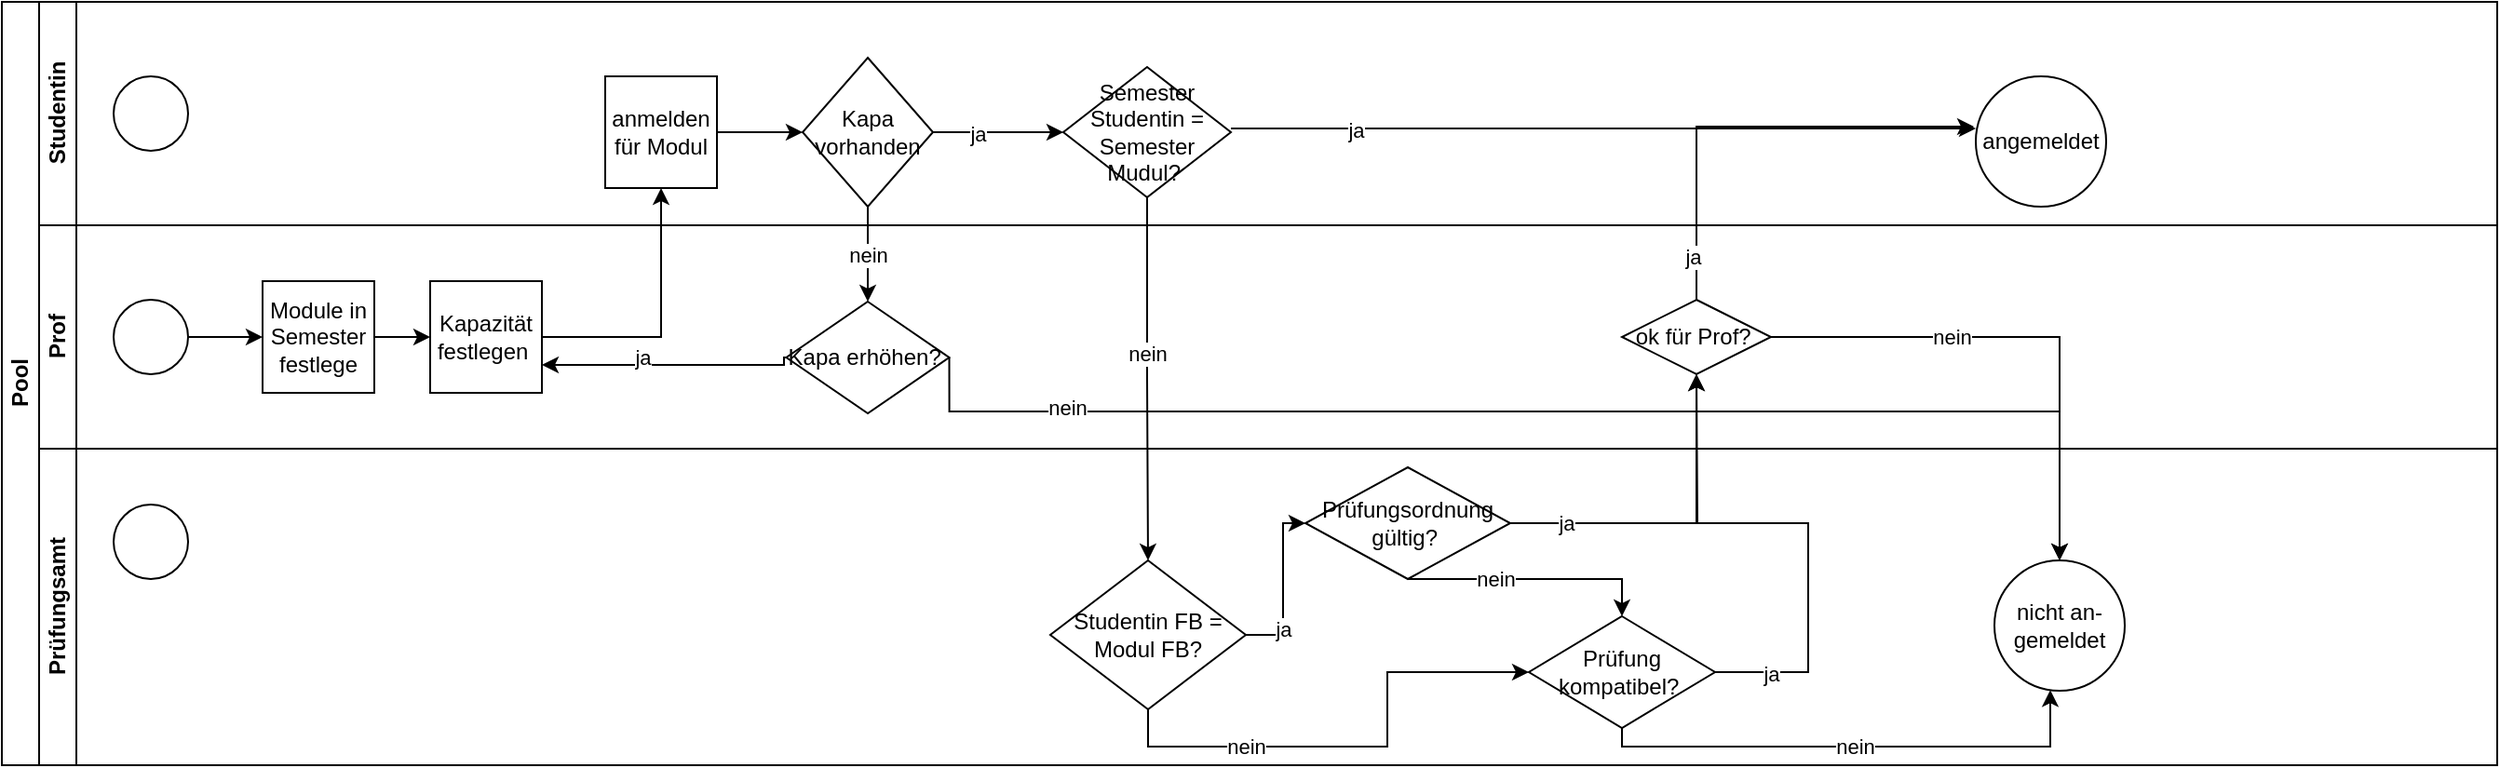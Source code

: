 <mxfile version="17.4.5" type="github">
  <diagram id="prtHgNgQTEPvFCAcTncT" name="Page-1">
    <mxGraphModel dx="1069" dy="450" grid="1" gridSize="10" guides="1" tooltips="1" connect="1" arrows="1" fold="1" page="1" pageScale="1" pageWidth="827" pageHeight="1169" math="0" shadow="0">
      <root>
        <mxCell id="0" />
        <mxCell id="1" parent="0" />
        <mxCell id="dNxyNK7c78bLwvsdeMH5-19" value="Pool" style="swimlane;html=1;childLayout=stackLayout;resizeParent=1;resizeParentMax=0;horizontal=0;startSize=20;horizontalStack=0;" parent="1" vertex="1">
          <mxGeometry x="90" y="120" width="1340" height="410" as="geometry" />
        </mxCell>
        <mxCell id="dNxyNK7c78bLwvsdeMH5-20" value="Studentin" style="swimlane;html=1;startSize=20;horizontal=0;" parent="dNxyNK7c78bLwvsdeMH5-19" vertex="1">
          <mxGeometry x="20" width="1320" height="120" as="geometry" />
        </mxCell>
        <mxCell id="dNxyNK7c78bLwvsdeMH5-23" value="" style="ellipse;whiteSpace=wrap;html=1;" parent="dNxyNK7c78bLwvsdeMH5-20" vertex="1">
          <mxGeometry x="40" y="40" width="40" height="40" as="geometry" />
        </mxCell>
        <mxCell id="Oq4BOqGx3CJSOvPewIgx-16" style="edgeStyle=orthogonalEdgeStyle;rounded=0;orthogonalLoop=1;jettySize=auto;html=1;exitX=1;exitY=0.5;exitDx=0;exitDy=0;entryX=0;entryY=0.5;entryDx=0;entryDy=0;" edge="1" parent="dNxyNK7c78bLwvsdeMH5-20" source="dNxyNK7c78bLwvsdeMH5-24" target="dNxyNK7c78bLwvsdeMH5-36">
          <mxGeometry relative="1" as="geometry" />
        </mxCell>
        <mxCell id="dNxyNK7c78bLwvsdeMH5-24" value="anmelden für Modul" style="rounded=0;whiteSpace=wrap;html=1;fontFamily=Helvetica;fontSize=12;fontColor=#000000;align=center;" parent="dNxyNK7c78bLwvsdeMH5-20" vertex="1">
          <mxGeometry x="304" y="40" width="60" height="60" as="geometry" />
        </mxCell>
        <mxCell id="dNxyNK7c78bLwvsdeMH5-28" value="Semester Studentin = Semester Mudul?&amp;nbsp;" style="rhombus;whiteSpace=wrap;html=1;fontFamily=Helvetica;fontSize=12;fontColor=#000000;align=center;" parent="dNxyNK7c78bLwvsdeMH5-20" vertex="1">
          <mxGeometry x="550" y="35" width="90" height="70" as="geometry" />
        </mxCell>
        <mxCell id="Oq4BOqGx3CJSOvPewIgx-18" style="edgeStyle=orthogonalEdgeStyle;rounded=0;orthogonalLoop=1;jettySize=auto;html=1;exitX=1;exitY=0.5;exitDx=0;exitDy=0;entryX=0;entryY=0.5;entryDx=0;entryDy=0;" edge="1" parent="dNxyNK7c78bLwvsdeMH5-20" source="dNxyNK7c78bLwvsdeMH5-36" target="dNxyNK7c78bLwvsdeMH5-28">
          <mxGeometry relative="1" as="geometry" />
        </mxCell>
        <mxCell id="Oq4BOqGx3CJSOvPewIgx-19" value="ja" style="edgeLabel;html=1;align=center;verticalAlign=middle;resizable=0;points=[];" vertex="1" connectable="0" parent="Oq4BOqGx3CJSOvPewIgx-18">
          <mxGeometry x="-0.309" y="-1" relative="1" as="geometry">
            <mxPoint as="offset" />
          </mxGeometry>
        </mxCell>
        <mxCell id="dNxyNK7c78bLwvsdeMH5-36" value="Kapa vorhanden" style="rhombus;whiteSpace=wrap;html=1;fontFamily=Helvetica;fontSize=12;fontColor=#000000;align=center;" parent="dNxyNK7c78bLwvsdeMH5-20" vertex="1">
          <mxGeometry x="410" y="30" width="70" height="80" as="geometry" />
        </mxCell>
        <mxCell id="Oq4BOqGx3CJSOvPewIgx-41" value="angemeldet" style="ellipse;whiteSpace=wrap;html=1;" vertex="1" parent="dNxyNK7c78bLwvsdeMH5-20">
          <mxGeometry x="1040" y="40" width="70" height="70" as="geometry" />
        </mxCell>
        <mxCell id="dNxyNK7c78bLwvsdeMH5-21" value="Prof" style="swimlane;html=1;startSize=20;horizontal=0;" parent="dNxyNK7c78bLwvsdeMH5-19" vertex="1">
          <mxGeometry x="20" y="120" width="1320" height="120" as="geometry" />
        </mxCell>
        <mxCell id="dNxyNK7c78bLwvsdeMH5-26" value="Kapazität festlegen&amp;nbsp;" style="rounded=0;whiteSpace=wrap;html=1;fontFamily=Helvetica;fontSize=12;fontColor=#000000;align=center;" parent="dNxyNK7c78bLwvsdeMH5-21" vertex="1">
          <mxGeometry x="210" y="30" width="60" height="60" as="geometry" />
        </mxCell>
        <mxCell id="Oq4BOqGx3CJSOvPewIgx-4" value="" style="edgeStyle=orthogonalEdgeStyle;rounded=0;orthogonalLoop=1;jettySize=auto;html=1;" edge="1" parent="dNxyNK7c78bLwvsdeMH5-21" source="Oq4BOqGx3CJSOvPewIgx-1">
          <mxGeometry relative="1" as="geometry">
            <mxPoint x="120" y="60" as="targetPoint" />
          </mxGeometry>
        </mxCell>
        <mxCell id="Oq4BOqGx3CJSOvPewIgx-1" value="" style="ellipse;whiteSpace=wrap;html=1;" vertex="1" parent="dNxyNK7c78bLwvsdeMH5-21">
          <mxGeometry x="40" y="40" width="40" height="40" as="geometry" />
        </mxCell>
        <mxCell id="Oq4BOqGx3CJSOvPewIgx-14" value="" style="edgeStyle=orthogonalEdgeStyle;rounded=0;orthogonalLoop=1;jettySize=auto;html=1;" edge="1" parent="dNxyNK7c78bLwvsdeMH5-21" source="Oq4BOqGx3CJSOvPewIgx-7" target="dNxyNK7c78bLwvsdeMH5-26">
          <mxGeometry relative="1" as="geometry" />
        </mxCell>
        <mxCell id="Oq4BOqGx3CJSOvPewIgx-7" value="Module in Semester festlege" style="rounded=0;whiteSpace=wrap;html=1;fontFamily=Helvetica;fontSize=12;fontColor=#000000;align=center;" vertex="1" parent="dNxyNK7c78bLwvsdeMH5-21">
          <mxGeometry x="120" y="30" width="60" height="60" as="geometry" />
        </mxCell>
        <mxCell id="Oq4BOqGx3CJSOvPewIgx-13" value="ok für Prof?&amp;nbsp;" style="rhombus;whiteSpace=wrap;html=1;fontFamily=Helvetica;fontSize=12;fontColor=#000000;align=center;" vertex="1" parent="dNxyNK7c78bLwvsdeMH5-21">
          <mxGeometry x="850" y="40" width="80" height="40" as="geometry" />
        </mxCell>
        <mxCell id="Oq4BOqGx3CJSOvPewIgx-36" style="edgeStyle=orthogonalEdgeStyle;rounded=0;orthogonalLoop=1;jettySize=auto;html=1;exitX=0;exitY=0.5;exitDx=0;exitDy=0;entryX=1;entryY=0.75;entryDx=0;entryDy=0;" edge="1" parent="dNxyNK7c78bLwvsdeMH5-21" source="Oq4BOqGx3CJSOvPewIgx-33" target="dNxyNK7c78bLwvsdeMH5-26">
          <mxGeometry relative="1" as="geometry">
            <Array as="points">
              <mxPoint x="400" y="75" />
            </Array>
          </mxGeometry>
        </mxCell>
        <mxCell id="Oq4BOqGx3CJSOvPewIgx-37" value="ja" style="edgeLabel;html=1;align=center;verticalAlign=middle;resizable=0;points=[];" vertex="1" connectable="0" parent="Oq4BOqGx3CJSOvPewIgx-36">
          <mxGeometry x="0.202" y="-4" relative="1" as="geometry">
            <mxPoint as="offset" />
          </mxGeometry>
        </mxCell>
        <mxCell id="Oq4BOqGx3CJSOvPewIgx-33" value="Kapa erhöhen?&amp;nbsp;" style="rhombus;whiteSpace=wrap;html=1;fontFamily=Helvetica;fontSize=12;fontColor=#000000;align=center;" vertex="1" parent="dNxyNK7c78bLwvsdeMH5-21">
          <mxGeometry x="401.25" y="41" width="87.5" height="60" as="geometry" />
        </mxCell>
        <mxCell id="Oq4BOqGx3CJSOvPewIgx-15" style="edgeStyle=orthogonalEdgeStyle;rounded=0;orthogonalLoop=1;jettySize=auto;html=1;exitX=1;exitY=0.5;exitDx=0;exitDy=0;entryX=0.5;entryY=1;entryDx=0;entryDy=0;" edge="1" parent="dNxyNK7c78bLwvsdeMH5-19" source="dNxyNK7c78bLwvsdeMH5-26" target="dNxyNK7c78bLwvsdeMH5-24">
          <mxGeometry relative="1" as="geometry" />
        </mxCell>
        <mxCell id="dNxyNK7c78bLwvsdeMH5-22" value="Prüfungsamt" style="swimlane;html=1;startSize=20;horizontal=0;" parent="dNxyNK7c78bLwvsdeMH5-19" vertex="1">
          <mxGeometry x="20" y="240" width="1320" height="170" as="geometry" />
        </mxCell>
        <mxCell id="Oq4BOqGx3CJSOvPewIgx-8" value="" style="ellipse;whiteSpace=wrap;html=1;" vertex="1" parent="dNxyNK7c78bLwvsdeMH5-22">
          <mxGeometry x="40" y="30" width="40" height="40" as="geometry" />
        </mxCell>
        <mxCell id="Oq4BOqGx3CJSOvPewIgx-26" value="nein" style="edgeStyle=orthogonalEdgeStyle;rounded=0;orthogonalLoop=1;jettySize=auto;html=1;exitX=0.5;exitY=1;exitDx=0;exitDy=0;" edge="1" parent="dNxyNK7c78bLwvsdeMH5-22" source="Oq4BOqGx3CJSOvPewIgx-11" target="dNxyNK7c78bLwvsdeMH5-32">
          <mxGeometry relative="1" as="geometry">
            <Array as="points">
              <mxPoint x="850" y="160" />
              <mxPoint x="1080" y="160" />
            </Array>
          </mxGeometry>
        </mxCell>
        <mxCell id="Oq4BOqGx3CJSOvPewIgx-11" value="Prüfung kompatibel?&amp;nbsp;" style="rhombus;whiteSpace=wrap;html=1;fontFamily=Helvetica;fontSize=12;fontColor=#000000;align=center;" vertex="1" parent="dNxyNK7c78bLwvsdeMH5-22">
          <mxGeometry x="800" y="90" width="100" height="60" as="geometry" />
        </mxCell>
        <mxCell id="Oq4BOqGx3CJSOvPewIgx-22" style="edgeStyle=orthogonalEdgeStyle;rounded=0;orthogonalLoop=1;jettySize=auto;html=1;exitX=1;exitY=0.5;exitDx=0;exitDy=0;entryX=0;entryY=0.5;entryDx=0;entryDy=0;" edge="1" parent="dNxyNK7c78bLwvsdeMH5-22" source="Oq4BOqGx3CJSOvPewIgx-9" target="Oq4BOqGx3CJSOvPewIgx-12">
          <mxGeometry relative="1" as="geometry" />
        </mxCell>
        <mxCell id="Oq4BOqGx3CJSOvPewIgx-24" value="ja" style="edgeLabel;html=1;align=center;verticalAlign=middle;resizable=0;points=[];" vertex="1" connectable="0" parent="Oq4BOqGx3CJSOvPewIgx-22">
          <mxGeometry x="-0.493" relative="1" as="geometry">
            <mxPoint as="offset" />
          </mxGeometry>
        </mxCell>
        <mxCell id="Oq4BOqGx3CJSOvPewIgx-23" style="edgeStyle=orthogonalEdgeStyle;rounded=0;orthogonalLoop=1;jettySize=auto;html=1;exitX=0.5;exitY=1;exitDx=0;exitDy=0;entryX=0;entryY=0.5;entryDx=0;entryDy=0;" edge="1" parent="dNxyNK7c78bLwvsdeMH5-22" source="Oq4BOqGx3CJSOvPewIgx-9" target="Oq4BOqGx3CJSOvPewIgx-11">
          <mxGeometry relative="1" as="geometry" />
        </mxCell>
        <mxCell id="Oq4BOqGx3CJSOvPewIgx-25" value="nein" style="edgeLabel;html=1;align=center;verticalAlign=middle;resizable=0;points=[];" vertex="1" connectable="0" parent="Oq4BOqGx3CJSOvPewIgx-23">
          <mxGeometry x="-0.46" relative="1" as="geometry">
            <mxPoint x="1" as="offset" />
          </mxGeometry>
        </mxCell>
        <mxCell id="Oq4BOqGx3CJSOvPewIgx-9" value="Studentin FB = Modul FB?" style="rhombus;whiteSpace=wrap;html=1;fontFamily=Helvetica;fontSize=12;fontColor=#000000;align=center;" vertex="1" parent="dNxyNK7c78bLwvsdeMH5-22">
          <mxGeometry x="543" y="60" width="105" height="80" as="geometry" />
        </mxCell>
        <mxCell id="Oq4BOqGx3CJSOvPewIgx-46" style="edgeStyle=orthogonalEdgeStyle;rounded=0;orthogonalLoop=1;jettySize=auto;html=1;exitX=0.5;exitY=1;exitDx=0;exitDy=0;entryX=0.5;entryY=0;entryDx=0;entryDy=0;" edge="1" parent="dNxyNK7c78bLwvsdeMH5-22" source="Oq4BOqGx3CJSOvPewIgx-12" target="Oq4BOqGx3CJSOvPewIgx-11">
          <mxGeometry relative="1" as="geometry">
            <Array as="points">
              <mxPoint x="850" y="70" />
            </Array>
          </mxGeometry>
        </mxCell>
        <mxCell id="Oq4BOqGx3CJSOvPewIgx-47" value="nein" style="edgeLabel;html=1;align=center;verticalAlign=middle;resizable=0;points=[];" vertex="1" connectable="0" parent="Oq4BOqGx3CJSOvPewIgx-46">
          <mxGeometry x="-0.304" relative="1" as="geometry">
            <mxPoint as="offset" />
          </mxGeometry>
        </mxCell>
        <mxCell id="Oq4BOqGx3CJSOvPewIgx-12" value="Prüfungsordnung gültig?&amp;nbsp;" style="rhombus;whiteSpace=wrap;html=1;fontFamily=Helvetica;fontSize=12;fontColor=#000000;align=center;" vertex="1" parent="dNxyNK7c78bLwvsdeMH5-22">
          <mxGeometry x="680" y="10" width="110" height="60" as="geometry" />
        </mxCell>
        <mxCell id="dNxyNK7c78bLwvsdeMH5-32" value="nicht an-gemeldet" style="ellipse;whiteSpace=wrap;html=1;" parent="dNxyNK7c78bLwvsdeMH5-22" vertex="1">
          <mxGeometry x="1050" y="60" width="70" height="70" as="geometry" />
        </mxCell>
        <mxCell id="Oq4BOqGx3CJSOvPewIgx-20" style="edgeStyle=orthogonalEdgeStyle;rounded=0;orthogonalLoop=1;jettySize=auto;html=1;exitX=0.5;exitY=1;exitDx=0;exitDy=0;entryX=0.5;entryY=0;entryDx=0;entryDy=0;" edge="1" parent="dNxyNK7c78bLwvsdeMH5-19" source="dNxyNK7c78bLwvsdeMH5-28" target="Oq4BOqGx3CJSOvPewIgx-9">
          <mxGeometry relative="1" as="geometry">
            <mxPoint x="615" y="290" as="targetPoint" />
          </mxGeometry>
        </mxCell>
        <mxCell id="Oq4BOqGx3CJSOvPewIgx-40" value="nein" style="edgeLabel;html=1;align=center;verticalAlign=middle;resizable=0;points=[];" vertex="1" connectable="0" parent="Oq4BOqGx3CJSOvPewIgx-20">
          <mxGeometry x="-0.141" relative="1" as="geometry">
            <mxPoint as="offset" />
          </mxGeometry>
        </mxCell>
        <mxCell id="Oq4BOqGx3CJSOvPewIgx-27" style="edgeStyle=orthogonalEdgeStyle;rounded=0;orthogonalLoop=1;jettySize=auto;html=1;exitX=1;exitY=0.5;exitDx=0;exitDy=0;entryX=0.5;entryY=1;entryDx=0;entryDy=0;" edge="1" parent="dNxyNK7c78bLwvsdeMH5-19" source="Oq4BOqGx3CJSOvPewIgx-11" target="Oq4BOqGx3CJSOvPewIgx-13">
          <mxGeometry relative="1" as="geometry">
            <Array as="points">
              <mxPoint x="970" y="360" />
              <mxPoint x="970" y="280" />
              <mxPoint x="910" y="280" />
            </Array>
          </mxGeometry>
        </mxCell>
        <mxCell id="Oq4BOqGx3CJSOvPewIgx-29" value="ja" style="edgeLabel;html=1;align=center;verticalAlign=middle;resizable=0;points=[];" vertex="1" connectable="0" parent="Oq4BOqGx3CJSOvPewIgx-27">
          <mxGeometry x="-0.536" y="1" relative="1" as="geometry">
            <mxPoint x="-19" y="13" as="offset" />
          </mxGeometry>
        </mxCell>
        <mxCell id="Oq4BOqGx3CJSOvPewIgx-31" style="edgeStyle=orthogonalEdgeStyle;rounded=0;orthogonalLoop=1;jettySize=auto;html=1;exitX=1;exitY=0.5;exitDx=0;exitDy=0;entryX=0.5;entryY=0;entryDx=0;entryDy=0;" edge="1" parent="dNxyNK7c78bLwvsdeMH5-19" source="Oq4BOqGx3CJSOvPewIgx-13" target="dNxyNK7c78bLwvsdeMH5-32">
          <mxGeometry relative="1" as="geometry" />
        </mxCell>
        <mxCell id="Oq4BOqGx3CJSOvPewIgx-32" value="nein" style="edgeLabel;html=1;align=center;verticalAlign=middle;resizable=0;points=[];" vertex="1" connectable="0" parent="Oq4BOqGx3CJSOvPewIgx-31">
          <mxGeometry x="-0.294" relative="1" as="geometry">
            <mxPoint as="offset" />
          </mxGeometry>
        </mxCell>
        <mxCell id="Oq4BOqGx3CJSOvPewIgx-35" value="nein" style="edgeStyle=orthogonalEdgeStyle;rounded=0;orthogonalLoop=1;jettySize=auto;html=1;exitX=0.5;exitY=1;exitDx=0;exitDy=0;entryX=0.5;entryY=0;entryDx=0;entryDy=0;" edge="1" parent="dNxyNK7c78bLwvsdeMH5-19" source="dNxyNK7c78bLwvsdeMH5-36" target="Oq4BOqGx3CJSOvPewIgx-33">
          <mxGeometry relative="1" as="geometry" />
        </mxCell>
        <mxCell id="Oq4BOqGx3CJSOvPewIgx-38" style="edgeStyle=orthogonalEdgeStyle;rounded=0;orthogonalLoop=1;jettySize=auto;html=1;exitX=1;exitY=0.5;exitDx=0;exitDy=0;entryX=0.5;entryY=0;entryDx=0;entryDy=0;" edge="1" parent="dNxyNK7c78bLwvsdeMH5-19" source="Oq4BOqGx3CJSOvPewIgx-33" target="dNxyNK7c78bLwvsdeMH5-32">
          <mxGeometry relative="1" as="geometry">
            <Array as="points">
              <mxPoint x="509" y="220" />
              <mxPoint x="1105" y="220" />
            </Array>
          </mxGeometry>
        </mxCell>
        <mxCell id="Oq4BOqGx3CJSOvPewIgx-39" value="nein" style="edgeLabel;html=1;align=center;verticalAlign=middle;resizable=0;points=[];" vertex="1" connectable="0" parent="Oq4BOqGx3CJSOvPewIgx-38">
          <mxGeometry x="-0.741" y="2" relative="1" as="geometry">
            <mxPoint as="offset" />
          </mxGeometry>
        </mxCell>
        <mxCell id="Oq4BOqGx3CJSOvPewIgx-42" style="edgeStyle=orthogonalEdgeStyle;rounded=0;orthogonalLoop=1;jettySize=auto;html=1;exitX=0.5;exitY=0;exitDx=0;exitDy=0;entryX=-0.014;entryY=0.386;entryDx=0;entryDy=0;entryPerimeter=0;" edge="1" parent="dNxyNK7c78bLwvsdeMH5-19" source="Oq4BOqGx3CJSOvPewIgx-13" target="Oq4BOqGx3CJSOvPewIgx-41">
          <mxGeometry relative="1" as="geometry" />
        </mxCell>
        <mxCell id="Oq4BOqGx3CJSOvPewIgx-45" value="ja" style="edgeLabel;html=1;align=center;verticalAlign=middle;resizable=0;points=[];" vertex="1" connectable="0" parent="Oq4BOqGx3CJSOvPewIgx-42">
          <mxGeometry x="-0.81" y="2" relative="1" as="geometry">
            <mxPoint as="offset" />
          </mxGeometry>
        </mxCell>
        <mxCell id="Oq4BOqGx3CJSOvPewIgx-28" value="ja" style="edgeStyle=orthogonalEdgeStyle;rounded=0;orthogonalLoop=1;jettySize=auto;html=1;" edge="1" parent="1" source="Oq4BOqGx3CJSOvPewIgx-12">
          <mxGeometry x="-0.667" relative="1" as="geometry">
            <mxPoint x="1000" y="320" as="targetPoint" />
            <mxPoint as="offset" />
          </mxGeometry>
        </mxCell>
        <mxCell id="Oq4BOqGx3CJSOvPewIgx-43" style="edgeStyle=orthogonalEdgeStyle;rounded=0;orthogonalLoop=1;jettySize=auto;html=1;exitX=1;exitY=0.5;exitDx=0;exitDy=0;" edge="1" parent="1">
          <mxGeometry relative="1" as="geometry">
            <mxPoint x="1150" y="188" as="targetPoint" />
            <mxPoint x="750" y="188" as="sourcePoint" />
            <Array as="points">
              <mxPoint x="1080" y="188" />
              <mxPoint x="1080" y="188" />
            </Array>
          </mxGeometry>
        </mxCell>
        <mxCell id="Oq4BOqGx3CJSOvPewIgx-44" value="ja" style="edgeLabel;html=1;align=center;verticalAlign=middle;resizable=0;points=[];" vertex="1" connectable="0" parent="Oq4BOqGx3CJSOvPewIgx-43">
          <mxGeometry x="-0.665" y="-1" relative="1" as="geometry">
            <mxPoint as="offset" />
          </mxGeometry>
        </mxCell>
      </root>
    </mxGraphModel>
  </diagram>
</mxfile>
